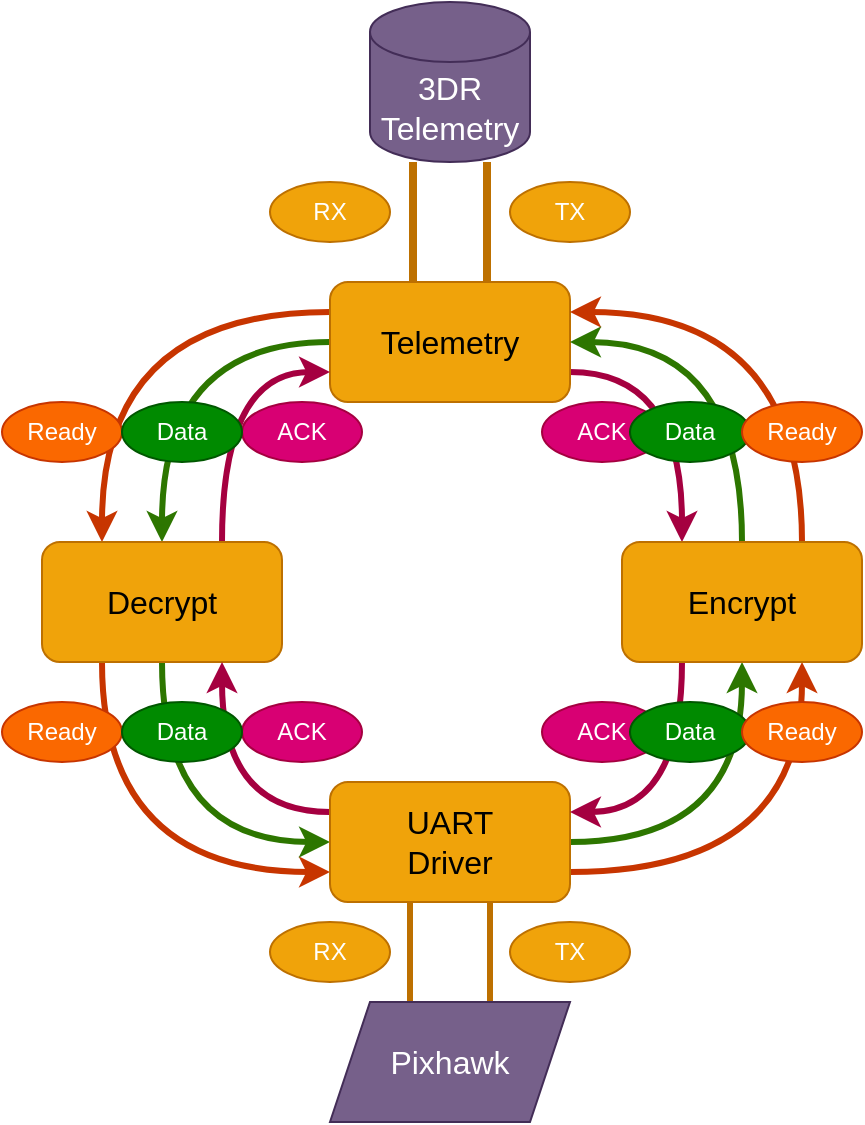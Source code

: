 <mxfile>
    <diagram id="7_CPUvfc8blHLO6DhNjd" name="Page-1">
        <mxGraphModel dx="1099" dy="779" grid="1" gridSize="10" guides="1" tooltips="1" connect="1" arrows="1" fold="1" page="1" pageScale="1" pageWidth="827" pageHeight="1169" math="0" shadow="0">
            <root>
                <mxCell id="0"/>
                <mxCell id="1" parent="0"/>
                <mxCell id="37" style="edgeStyle=orthogonalEdgeStyle;curved=1;html=1;exitX=0;exitY=0.25;exitDx=0;exitDy=0;entryX=0.25;entryY=0;entryDx=0;entryDy=0;strokeWidth=3;fontSize=16;fillColor=#fa6800;strokeColor=#C73500;" edge="1" parent="1" source="4" target="8">
                    <mxGeometry relative="1" as="geometry"/>
                </mxCell>
                <mxCell id="39" style="edgeStyle=orthogonalEdgeStyle;curved=1;html=1;exitX=0;exitY=0.5;exitDx=0;exitDy=0;entryX=0.5;entryY=0;entryDx=0;entryDy=0;strokeWidth=3;fontSize=16;fillColor=#60a917;strokeColor=#2D7600;" edge="1" parent="1" source="4" target="8">
                    <mxGeometry relative="1" as="geometry"/>
                </mxCell>
                <mxCell id="44" style="edgeStyle=orthogonalEdgeStyle;curved=1;html=1;exitX=1;exitY=0.75;exitDx=0;exitDy=0;entryX=0.25;entryY=0;entryDx=0;entryDy=0;strokeWidth=3;fontSize=16;fillColor=#d80073;strokeColor=#A50040;" edge="1" parent="1" source="4" target="35">
                    <mxGeometry relative="1" as="geometry"/>
                </mxCell>
                <mxCell id="4" value="Telemetry" style="rounded=1;whiteSpace=wrap;html=1;fontSize=16;fillColor=#f0a30a;fontColor=#000000;strokeColor=#BD7000;" vertex="1" parent="1">
                    <mxGeometry x="354" y="270" width="120" height="60" as="geometry"/>
                </mxCell>
                <mxCell id="45" style="edgeStyle=orthogonalEdgeStyle;curved=1;html=1;exitX=0.75;exitY=0;exitDx=0;exitDy=0;entryX=0;entryY=0.75;entryDx=0;entryDy=0;strokeWidth=3;fontSize=16;fillColor=#d80073;strokeColor=#A50040;" edge="1" parent="1" source="8" target="4">
                    <mxGeometry relative="1" as="geometry"/>
                </mxCell>
                <mxCell id="58" style="edgeStyle=orthogonalEdgeStyle;curved=1;html=1;exitX=0.25;exitY=1;exitDx=0;exitDy=0;entryX=0;entryY=0.75;entryDx=0;entryDy=0;strokeWidth=3;fontSize=16;fillColor=#fa6800;strokeColor=#C73500;" edge="1" parent="1" source="8" target="25">
                    <mxGeometry relative="1" as="geometry"/>
                </mxCell>
                <mxCell id="59" style="edgeStyle=orthogonalEdgeStyle;curved=1;html=1;exitX=0.5;exitY=1;exitDx=0;exitDy=0;entryX=0;entryY=0.5;entryDx=0;entryDy=0;strokeWidth=3;fontSize=16;fillColor=#60a917;strokeColor=#2D7600;" edge="1" parent="1" source="8" target="25">
                    <mxGeometry relative="1" as="geometry"/>
                </mxCell>
                <mxCell id="8" value="Decrypt" style="rounded=1;whiteSpace=wrap;html=1;fontSize=16;fillColor=#f0a30a;fontColor=#000000;strokeColor=#BD7000;" vertex="1" parent="1">
                    <mxGeometry x="210" y="400" width="120" height="60" as="geometry"/>
                </mxCell>
                <mxCell id="12" style="edgeStyle=none;shape=link;html=1;exitX=0.5;exitY=1;exitDx=0;exitDy=0;exitPerimeter=0;entryX=0.5;entryY=0;entryDx=0;entryDy=0;strokeWidth=4;fontColor=#FFFFFF;width=34;fillColor=#f0a30a;strokeColor=#BD7000;" edge="1" parent="1" source="13" target="4">
                    <mxGeometry relative="1" as="geometry"/>
                </mxCell>
                <mxCell id="13" value="&lt;font style=&quot;font-size: 16px;&quot;&gt;3DR&lt;br&gt;Telemetry&lt;/font&gt;" style="shape=cylinder3;whiteSpace=wrap;html=1;boundedLbl=1;backgroundOutline=1;size=15;fontColor=#ffffff;fillColor=#76608a;strokeColor=#432D57;" vertex="1" parent="1">
                    <mxGeometry x="374" y="130" width="80" height="80" as="geometry"/>
                </mxCell>
                <mxCell id="14" value="&lt;font color=&quot;#ffffff&quot;&gt;RX&lt;br&gt;&lt;/font&gt;" style="ellipse;whiteSpace=wrap;html=1;fontColor=#000000;fillColor=#f0a30a;strokeColor=#BD7000;" vertex="1" parent="1">
                    <mxGeometry x="324" y="220" width="60" height="30" as="geometry"/>
                </mxCell>
                <mxCell id="15" value="&lt;font color=&quot;#ffffff&quot;&gt;TX&lt;br&gt;&lt;/font&gt;" style="ellipse;whiteSpace=wrap;html=1;fontColor=#000000;fillColor=#f0a30a;strokeColor=#BD7000;" vertex="1" parent="1">
                    <mxGeometry x="444" y="220" width="60" height="30" as="geometry"/>
                </mxCell>
                <mxCell id="24" style="edgeStyle=none;html=1;exitX=0.5;exitY=1;exitDx=0;exitDy=0;shape=link;strokeWidth=3;width=38;fillColor=#f0a30a;strokeColor=#BD7000;" edge="1" parent="1" source="25" target="29">
                    <mxGeometry relative="1" as="geometry">
                        <mxPoint x="414" y="620" as="targetPoint"/>
                    </mxGeometry>
                </mxCell>
                <mxCell id="61" style="edgeStyle=orthogonalEdgeStyle;curved=1;html=1;exitX=1;exitY=0.75;exitDx=0;exitDy=0;entryX=0.75;entryY=1;entryDx=0;entryDy=0;strokeWidth=3;fontSize=16;fillColor=#fa6800;strokeColor=#C73500;" edge="1" parent="1" source="25" target="35">
                    <mxGeometry relative="1" as="geometry"/>
                </mxCell>
                <mxCell id="62" style="edgeStyle=orthogonalEdgeStyle;curved=1;html=1;exitX=1;exitY=0.5;exitDx=0;exitDy=0;entryX=0.5;entryY=1;entryDx=0;entryDy=0;strokeWidth=3;fontSize=16;fillColor=#60a917;strokeColor=#2D7600;" edge="1" parent="1" source="25" target="35">
                    <mxGeometry relative="1" as="geometry"/>
                </mxCell>
                <mxCell id="63" style="edgeStyle=orthogonalEdgeStyle;curved=1;html=1;exitX=0;exitY=0.25;exitDx=0;exitDy=0;entryX=0.75;entryY=1;entryDx=0;entryDy=0;strokeWidth=3;fontSize=16;fillColor=#d80073;strokeColor=#A50040;" edge="1" parent="1" source="25" target="8">
                    <mxGeometry relative="1" as="geometry"/>
                </mxCell>
                <mxCell id="25" value="UART&lt;br&gt;Driver" style="rounded=1;whiteSpace=wrap;html=1;fontSize=16;fillColor=#f0a30a;fontColor=#000000;strokeColor=#BD7000;" vertex="1" parent="1">
                    <mxGeometry x="354" y="520" width="120" height="60" as="geometry"/>
                </mxCell>
                <mxCell id="29" value="&lt;font style=&quot;font-size: 16px;&quot;&gt;Pixhawk&lt;/font&gt;" style="shape=parallelogram;perimeter=parallelogramPerimeter;whiteSpace=wrap;html=1;fixedSize=1;fillColor=#76608a;fontColor=#ffffff;strokeColor=#432D57;" vertex="1" parent="1">
                    <mxGeometry x="354" y="630" width="120" height="60" as="geometry"/>
                </mxCell>
                <mxCell id="30" value="&lt;font color=&quot;#ffffff&quot;&gt;RX&lt;br&gt;&lt;/font&gt;" style="ellipse;whiteSpace=wrap;html=1;fontColor=#000000;fillColor=#f0a30a;strokeColor=#BD7000;" vertex="1" parent="1">
                    <mxGeometry x="324" y="590" width="60" height="30" as="geometry"/>
                </mxCell>
                <mxCell id="31" value="&lt;font color=&quot;#ffffff&quot;&gt;TX&lt;br&gt;&lt;/font&gt;" style="ellipse;whiteSpace=wrap;html=1;fontColor=#000000;fillColor=#f0a30a;strokeColor=#BD7000;" vertex="1" parent="1">
                    <mxGeometry x="444" y="590" width="60" height="30" as="geometry"/>
                </mxCell>
                <mxCell id="41" style="edgeStyle=orthogonalEdgeStyle;curved=1;html=1;exitX=0.75;exitY=0;exitDx=0;exitDy=0;entryX=1;entryY=0.25;entryDx=0;entryDy=0;strokeWidth=3;fontSize=16;fillColor=#fa6800;strokeColor=#C73500;" edge="1" parent="1" source="35" target="4">
                    <mxGeometry relative="1" as="geometry"/>
                </mxCell>
                <mxCell id="42" style="edgeStyle=orthogonalEdgeStyle;curved=1;html=1;exitX=0.5;exitY=0;exitDx=0;exitDy=0;entryX=1;entryY=0.5;entryDx=0;entryDy=0;strokeWidth=3;fontSize=16;fillColor=#60a917;strokeColor=#2D7600;" edge="1" parent="1" source="35" target="4">
                    <mxGeometry relative="1" as="geometry"/>
                </mxCell>
                <mxCell id="64" style="edgeStyle=orthogonalEdgeStyle;curved=1;html=1;exitX=0.25;exitY=1;exitDx=0;exitDy=0;entryX=1;entryY=0.25;entryDx=0;entryDy=0;strokeWidth=3;fontSize=16;fillColor=#d80073;strokeColor=#A50040;" edge="1" parent="1" source="35" target="25">
                    <mxGeometry relative="1" as="geometry"/>
                </mxCell>
                <mxCell id="35" value="Encrypt" style="rounded=1;whiteSpace=wrap;html=1;fontSize=16;fillColor=#f0a30a;fontColor=#000000;strokeColor=#BD7000;" vertex="1" parent="1">
                    <mxGeometry x="500" y="400" width="120" height="60" as="geometry"/>
                </mxCell>
                <mxCell id="46" value="ACK" style="ellipse;whiteSpace=wrap;html=1;fontColor=#ffffff;fillColor=#d80073;strokeColor=#A50040;" vertex="1" parent="1">
                    <mxGeometry x="310" y="330" width="60" height="30" as="geometry"/>
                </mxCell>
                <mxCell id="47" value="&lt;font color=&quot;#ffffff&quot;&gt;Ready&lt;/font&gt;" style="ellipse;whiteSpace=wrap;html=1;fontColor=#000000;fillColor=#fa6800;strokeColor=#C73500;" vertex="1" parent="1">
                    <mxGeometry x="190" y="330" width="60" height="30" as="geometry"/>
                </mxCell>
                <mxCell id="48" value="&lt;font color=&quot;#ffffff&quot;&gt;Data&lt;/font&gt;" style="ellipse;whiteSpace=wrap;html=1;fontColor=#ffffff;fillColor=#008a00;strokeColor=#005700;" vertex="1" parent="1">
                    <mxGeometry x="250" y="330" width="60" height="30" as="geometry"/>
                </mxCell>
                <mxCell id="54" value="ACK" style="ellipse;whiteSpace=wrap;html=1;fontColor=#ffffff;fillColor=#d80073;strokeColor=#A50040;" vertex="1" parent="1">
                    <mxGeometry x="460" y="330" width="60" height="30" as="geometry"/>
                </mxCell>
                <mxCell id="55" value="&lt;font color=&quot;#ffffff&quot;&gt;Data&lt;/font&gt;" style="ellipse;whiteSpace=wrap;html=1;fontColor=#ffffff;fillColor=#008a00;strokeColor=#005700;" vertex="1" parent="1">
                    <mxGeometry x="504" y="330" width="60" height="30" as="geometry"/>
                </mxCell>
                <mxCell id="56" value="&lt;font color=&quot;#ffffff&quot;&gt;Ready&lt;/font&gt;" style="ellipse;whiteSpace=wrap;html=1;fontColor=#000000;fillColor=#fa6800;strokeColor=#C73500;" vertex="1" parent="1">
                    <mxGeometry x="560" y="330" width="60" height="30" as="geometry"/>
                </mxCell>
                <mxCell id="68" value="ACK" style="ellipse;whiteSpace=wrap;html=1;fontColor=#ffffff;fillColor=#d80073;strokeColor=#A50040;" vertex="1" parent="1">
                    <mxGeometry x="310" y="480" width="60" height="30" as="geometry"/>
                </mxCell>
                <mxCell id="69" value="&lt;font color=&quot;#ffffff&quot;&gt;Ready&lt;/font&gt;" style="ellipse;whiteSpace=wrap;html=1;fontColor=#000000;fillColor=#fa6800;strokeColor=#C73500;" vertex="1" parent="1">
                    <mxGeometry x="190" y="480" width="60" height="30" as="geometry"/>
                </mxCell>
                <mxCell id="70" value="&lt;font color=&quot;#ffffff&quot;&gt;Data&lt;/font&gt;" style="ellipse;whiteSpace=wrap;html=1;fontColor=#ffffff;fillColor=#008a00;strokeColor=#005700;" vertex="1" parent="1">
                    <mxGeometry x="250" y="480" width="60" height="30" as="geometry"/>
                </mxCell>
                <mxCell id="71" value="ACK" style="ellipse;whiteSpace=wrap;html=1;fontColor=#ffffff;fillColor=#d80073;strokeColor=#A50040;" vertex="1" parent="1">
                    <mxGeometry x="460" y="480" width="60" height="30" as="geometry"/>
                </mxCell>
                <mxCell id="72" value="&lt;font color=&quot;#ffffff&quot;&gt;Data&lt;/font&gt;" style="ellipse;whiteSpace=wrap;html=1;fontColor=#ffffff;fillColor=#008a00;strokeColor=#005700;" vertex="1" parent="1">
                    <mxGeometry x="504" y="480" width="60" height="30" as="geometry"/>
                </mxCell>
                <mxCell id="73" value="&lt;font color=&quot;#ffffff&quot;&gt;Ready&lt;/font&gt;" style="ellipse;whiteSpace=wrap;html=1;fontColor=#000000;fillColor=#fa6800;strokeColor=#C73500;" vertex="1" parent="1">
                    <mxGeometry x="560" y="480" width="60" height="30" as="geometry"/>
                </mxCell>
            </root>
        </mxGraphModel>
    </diagram>
</mxfile>